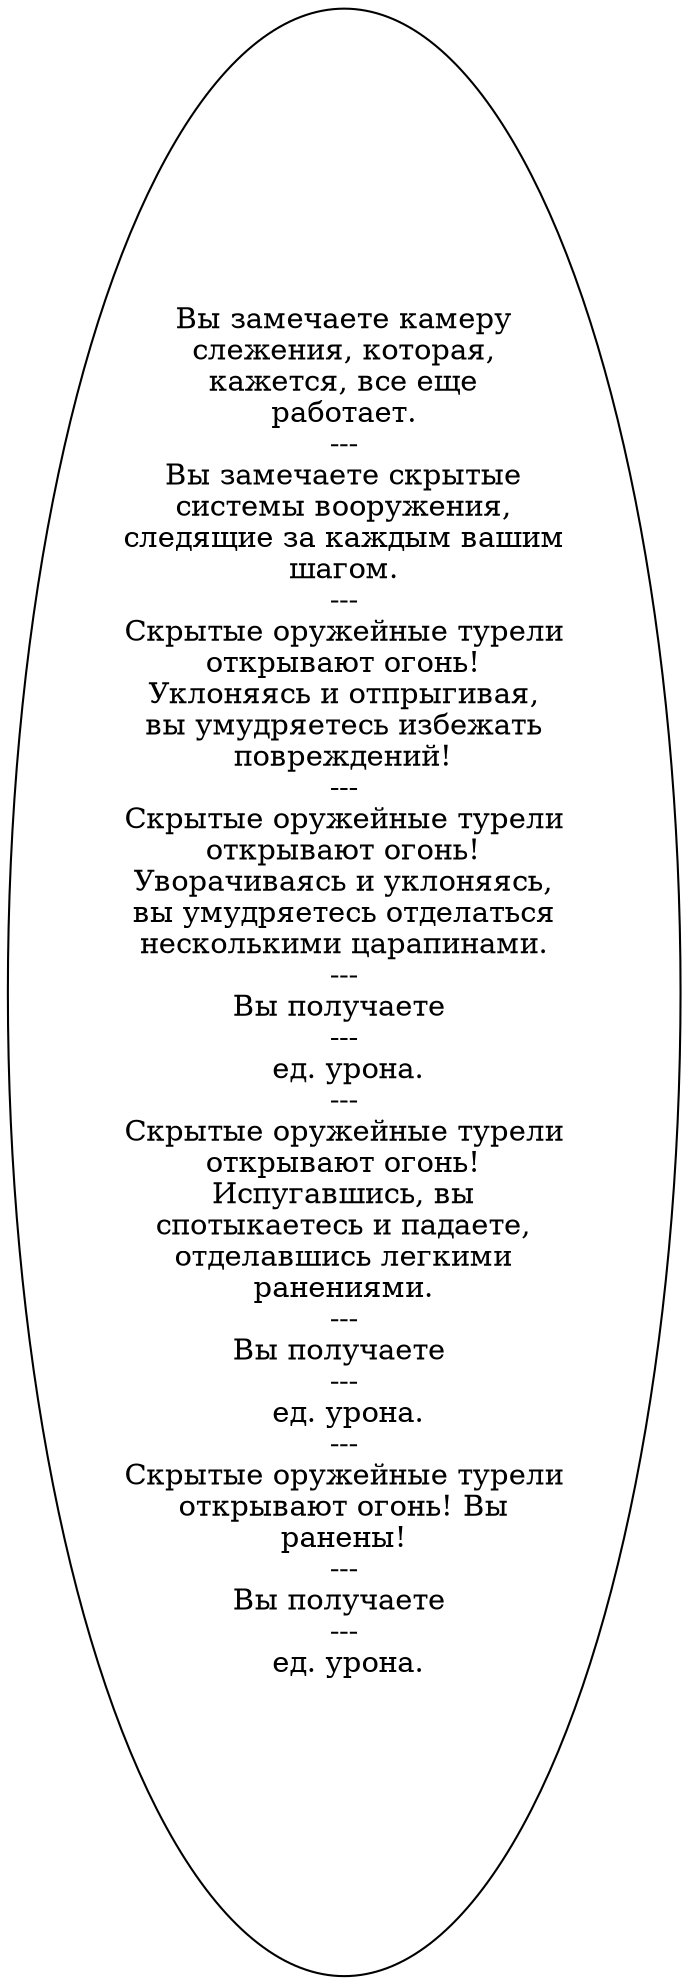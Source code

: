 digraph sentrygn {
  "start" [style=filled       fillcolor="#FFFFFF"       color="#000000"]
  "start" [label="Вы замечаете камеру\nслежения, которая,\nкажется, все еще\nработает.\n---\nВы замечаете скрытые\nсистемы вооружения,\nследящие за каждым вашим\nшагом.\n---\nСкрытые оружейные турели\nоткрывают огонь!\nУклоняясь и отпрыгивая,\nвы умудряетесь избежать\nповреждений!\n---\nСкрытые оружейные турели\nоткрывают огонь!\nУворачиваясь и уклоняясь,\nвы умудряетесь отделаться\nнесколькими царапинами.\n---\nВы получаете \n---\n ед. урона.\n---\nСкрытые оружейные турели\nоткрывают огонь!\nИспугавшись, вы\nспотыкаетесь и падаете,\nотделавшись легкими\nранениями.\n---\nВы получаете \n---\n ед. урона.\n---\nСкрытые оружейные турели\nоткрывают огонь! Вы\nранены!\n---\nВы получаете \n---\n ед. урона."]
}